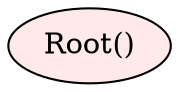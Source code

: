 digraph {
node [style="filled", shape="ellipse", fillcolor="invis", fontcolor="black"];
0 [label="Root()"fillcolor="#FFE9E9"];
}